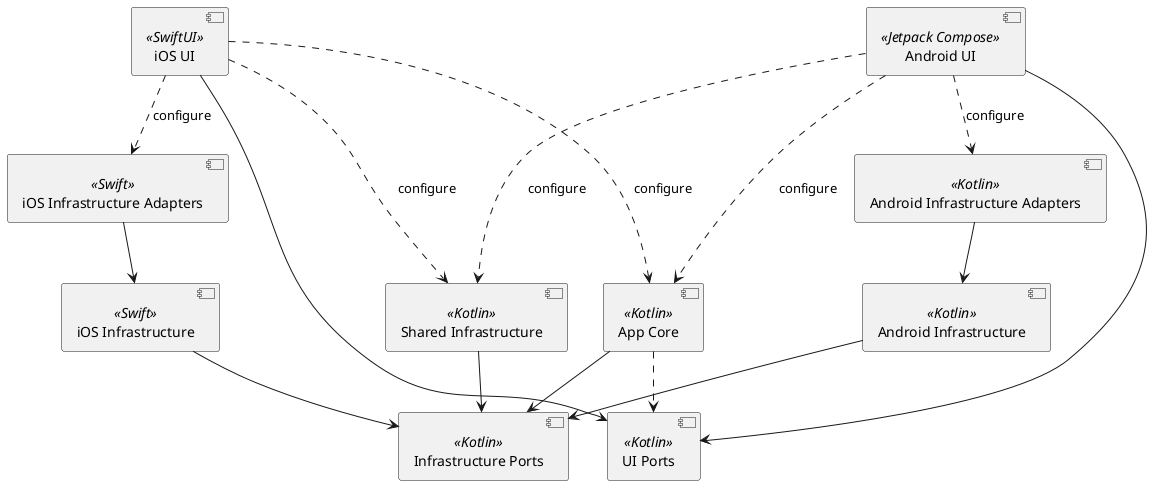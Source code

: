 @startuml

together {
[iOS UI] as UI1 <<SwiftUI>>
[iOS Infrastructure] as Infra3 <<Swift>>
[iOS Infrastructure Adapters] as Adapt1 <<Swift>>
}
together {
[App Core] as Core <<Kotlin>>
[UI Ports] as Ports4 <<Kotlin>>
[Infrastructure Ports] as Ports3 <<Kotlin>>
[Shared Infrastructure] as Infra1 <<Kotlin>>
}
together {
[Android UI] as UI2 <<Jetpack Compose>>
[Android Infrastructure] as Infra2 <<Kotlin>>
[Android Infrastructure Adapters] as Adapt2 <<Kotlin>>
}

UI1 --> Ports4 
UI2 --> Ports4 
UI1 ..> Core : configure
UI2 ..> Core : configure
UI1 ..> Adapt1 : configure
UI2 ..> Adapt2 : configure
UI1 ..> Infra1 : configure
UI2 ..> Infra1 : configure
Core ..> Ports4
Core --> Ports3 
Infra1 --> Ports3
Infra3 --> Ports3
Infra2 --> Ports3
Adapt1 --> Infra3
Adapt2 --> Infra2
@enduml

